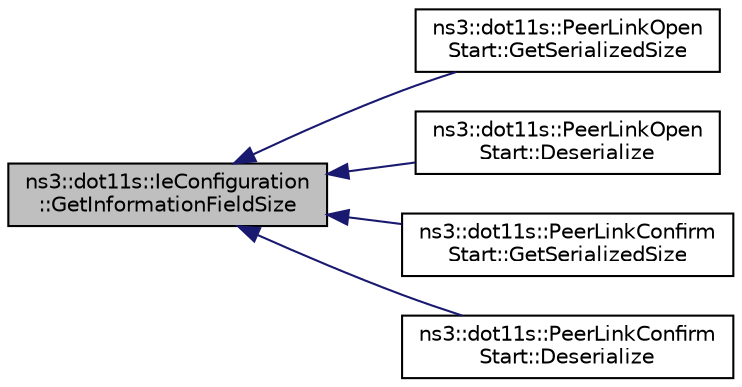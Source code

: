 digraph "ns3::dot11s::IeConfiguration::GetInformationFieldSize"
{
  edge [fontname="Helvetica",fontsize="10",labelfontname="Helvetica",labelfontsize="10"];
  node [fontname="Helvetica",fontsize="10",shape=record];
  rankdir="LR";
  Node1 [label="ns3::dot11s::IeConfiguration\l::GetInformationFieldSize",height=0.2,width=0.4,color="black", fillcolor="grey75", style="filled", fontcolor="black"];
  Node1 -> Node2 [dir="back",color="midnightblue",fontsize="10",style="solid"];
  Node2 [label="ns3::dot11s::PeerLinkOpen\lStart::GetSerializedSize",height=0.2,width=0.4,color="black", fillcolor="white", style="filled",URL="$da/d35/classns3_1_1dot11s_1_1PeerLinkOpenStart.html#a2050a3dd6782b967ae1622b7eed979ef"];
  Node1 -> Node3 [dir="back",color="midnightblue",fontsize="10",style="solid"];
  Node3 [label="ns3::dot11s::PeerLinkOpen\lStart::Deserialize",height=0.2,width=0.4,color="black", fillcolor="white", style="filled",URL="$da/d35/classns3_1_1dot11s_1_1PeerLinkOpenStart.html#a315473be0f383a55415b452b45f688bb"];
  Node1 -> Node4 [dir="back",color="midnightblue",fontsize="10",style="solid"];
  Node4 [label="ns3::dot11s::PeerLinkConfirm\lStart::GetSerializedSize",height=0.2,width=0.4,color="black", fillcolor="white", style="filled",URL="$d2/d02/classns3_1_1dot11s_1_1PeerLinkConfirmStart.html#aa744406006fa412f4d7ce98bd860937a"];
  Node1 -> Node5 [dir="back",color="midnightblue",fontsize="10",style="solid"];
  Node5 [label="ns3::dot11s::PeerLinkConfirm\lStart::Deserialize",height=0.2,width=0.4,color="black", fillcolor="white", style="filled",URL="$d2/d02/classns3_1_1dot11s_1_1PeerLinkConfirmStart.html#a6109a09962014a5c64c7a2fd9470978e"];
}
